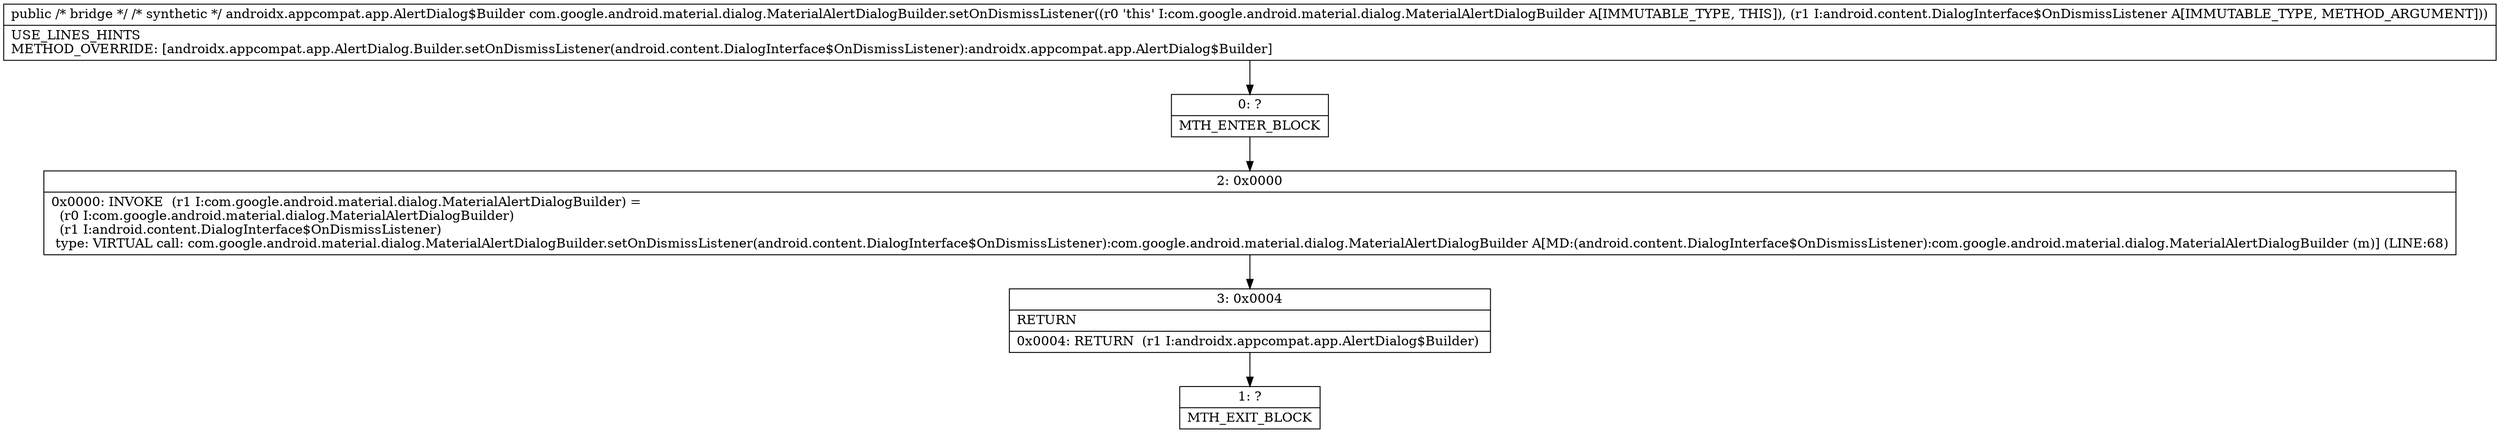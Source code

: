 digraph "CFG forcom.google.android.material.dialog.MaterialAlertDialogBuilder.setOnDismissListener(Landroid\/content\/DialogInterface$OnDismissListener;)Landroidx\/appcompat\/app\/AlertDialog$Builder;" {
Node_0 [shape=record,label="{0\:\ ?|MTH_ENTER_BLOCK\l}"];
Node_2 [shape=record,label="{2\:\ 0x0000|0x0000: INVOKE  (r1 I:com.google.android.material.dialog.MaterialAlertDialogBuilder) = \l  (r0 I:com.google.android.material.dialog.MaterialAlertDialogBuilder)\l  (r1 I:android.content.DialogInterface$OnDismissListener)\l type: VIRTUAL call: com.google.android.material.dialog.MaterialAlertDialogBuilder.setOnDismissListener(android.content.DialogInterface$OnDismissListener):com.google.android.material.dialog.MaterialAlertDialogBuilder A[MD:(android.content.DialogInterface$OnDismissListener):com.google.android.material.dialog.MaterialAlertDialogBuilder (m)] (LINE:68)\l}"];
Node_3 [shape=record,label="{3\:\ 0x0004|RETURN\l|0x0004: RETURN  (r1 I:androidx.appcompat.app.AlertDialog$Builder) \l}"];
Node_1 [shape=record,label="{1\:\ ?|MTH_EXIT_BLOCK\l}"];
MethodNode[shape=record,label="{public \/* bridge *\/ \/* synthetic *\/ androidx.appcompat.app.AlertDialog$Builder com.google.android.material.dialog.MaterialAlertDialogBuilder.setOnDismissListener((r0 'this' I:com.google.android.material.dialog.MaterialAlertDialogBuilder A[IMMUTABLE_TYPE, THIS]), (r1 I:android.content.DialogInterface$OnDismissListener A[IMMUTABLE_TYPE, METHOD_ARGUMENT]))  | USE_LINES_HINTS\lMETHOD_OVERRIDE: [androidx.appcompat.app.AlertDialog.Builder.setOnDismissListener(android.content.DialogInterface$OnDismissListener):androidx.appcompat.app.AlertDialog$Builder]\l}"];
MethodNode -> Node_0;Node_0 -> Node_2;
Node_2 -> Node_3;
Node_3 -> Node_1;
}

